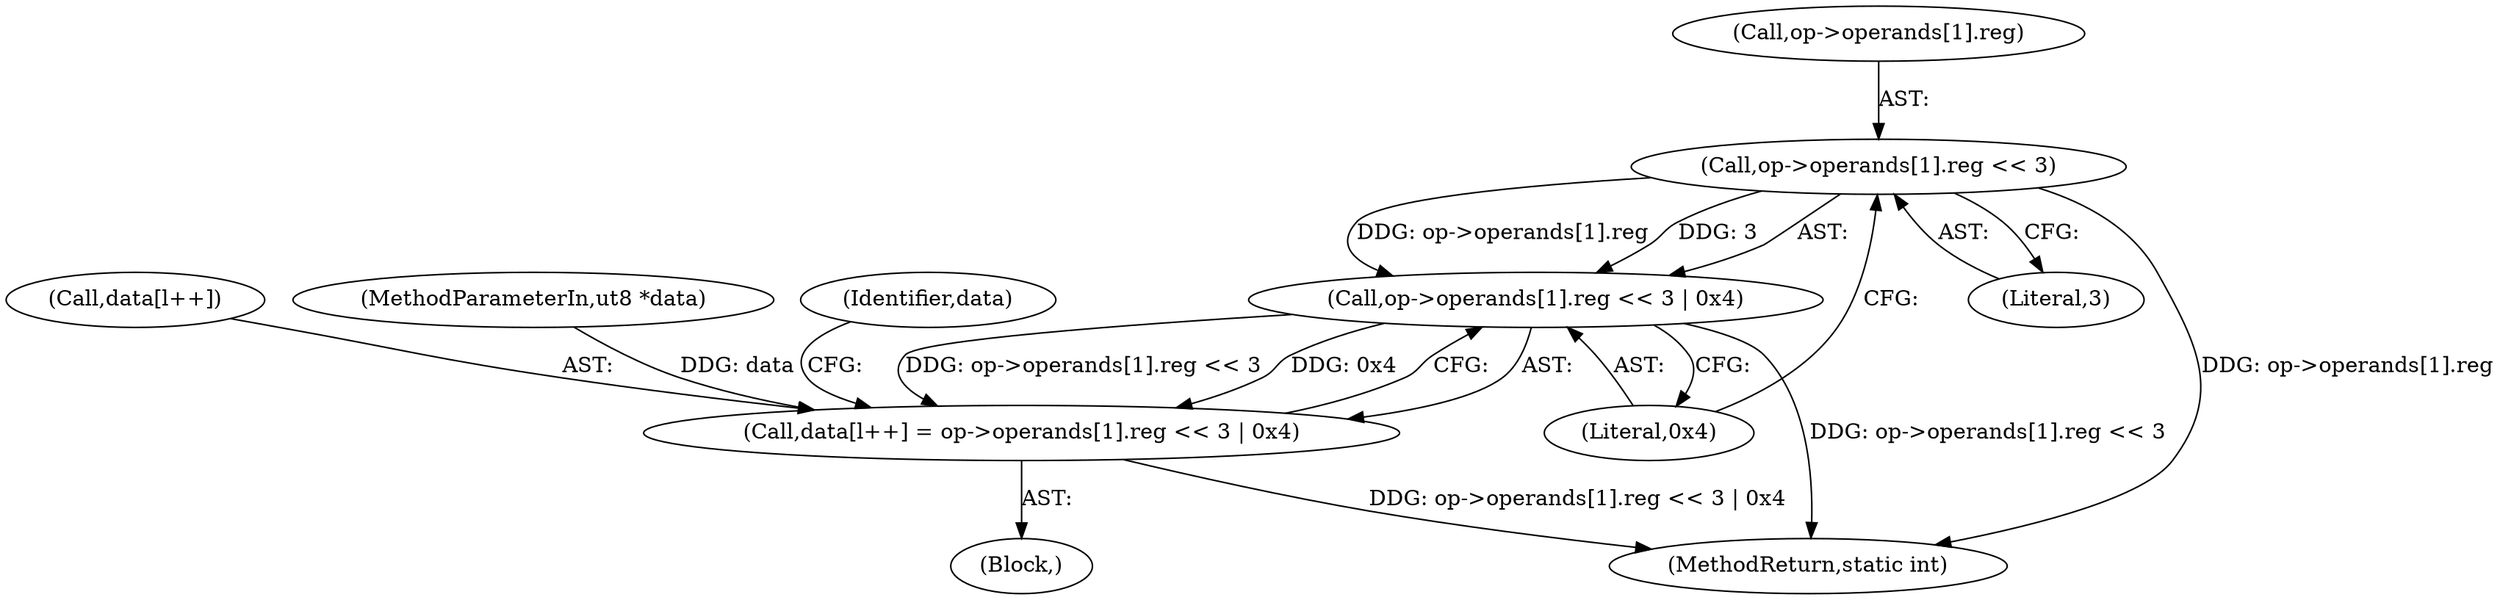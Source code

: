 digraph "0_radare2_f17bfd9f1da05f30f23a4dd05e9d2363e1406948@API" {
"1001831" [label="(Call,op->operands[1].reg << 3)"];
"1001830" [label="(Call,op->operands[1].reg << 3 | 0x4)"];
"1001825" [label="(Call,data[l++] = op->operands[1].reg << 3 | 0x4)"];
"1003220" [label="(MethodReturn,static int)"];
"1001830" [label="(Call,op->operands[1].reg << 3 | 0x4)"];
"1001832" [label="(Call,op->operands[1].reg)"];
"1001824" [label="(Block,)"];
"1001826" [label="(Call,data[l++])"];
"1001825" [label="(Call,data[l++] = op->operands[1].reg << 3 | 0x4)"];
"1001839" [label="(Literal,3)"];
"1001831" [label="(Call,op->operands[1].reg << 3)"];
"1001840" [label="(Literal,0x4)"];
"1000104" [label="(MethodParameterIn,ut8 *data)"];
"1001843" [label="(Identifier,data)"];
"1001831" -> "1001830"  [label="AST: "];
"1001831" -> "1001839"  [label="CFG: "];
"1001832" -> "1001831"  [label="AST: "];
"1001839" -> "1001831"  [label="AST: "];
"1001840" -> "1001831"  [label="CFG: "];
"1001831" -> "1003220"  [label="DDG: op->operands[1].reg"];
"1001831" -> "1001830"  [label="DDG: op->operands[1].reg"];
"1001831" -> "1001830"  [label="DDG: 3"];
"1001830" -> "1001825"  [label="AST: "];
"1001830" -> "1001840"  [label="CFG: "];
"1001840" -> "1001830"  [label="AST: "];
"1001825" -> "1001830"  [label="CFG: "];
"1001830" -> "1003220"  [label="DDG: op->operands[1].reg << 3"];
"1001830" -> "1001825"  [label="DDG: op->operands[1].reg << 3"];
"1001830" -> "1001825"  [label="DDG: 0x4"];
"1001825" -> "1001824"  [label="AST: "];
"1001826" -> "1001825"  [label="AST: "];
"1001843" -> "1001825"  [label="CFG: "];
"1001825" -> "1003220"  [label="DDG: op->operands[1].reg << 3 | 0x4"];
"1000104" -> "1001825"  [label="DDG: data"];
}
